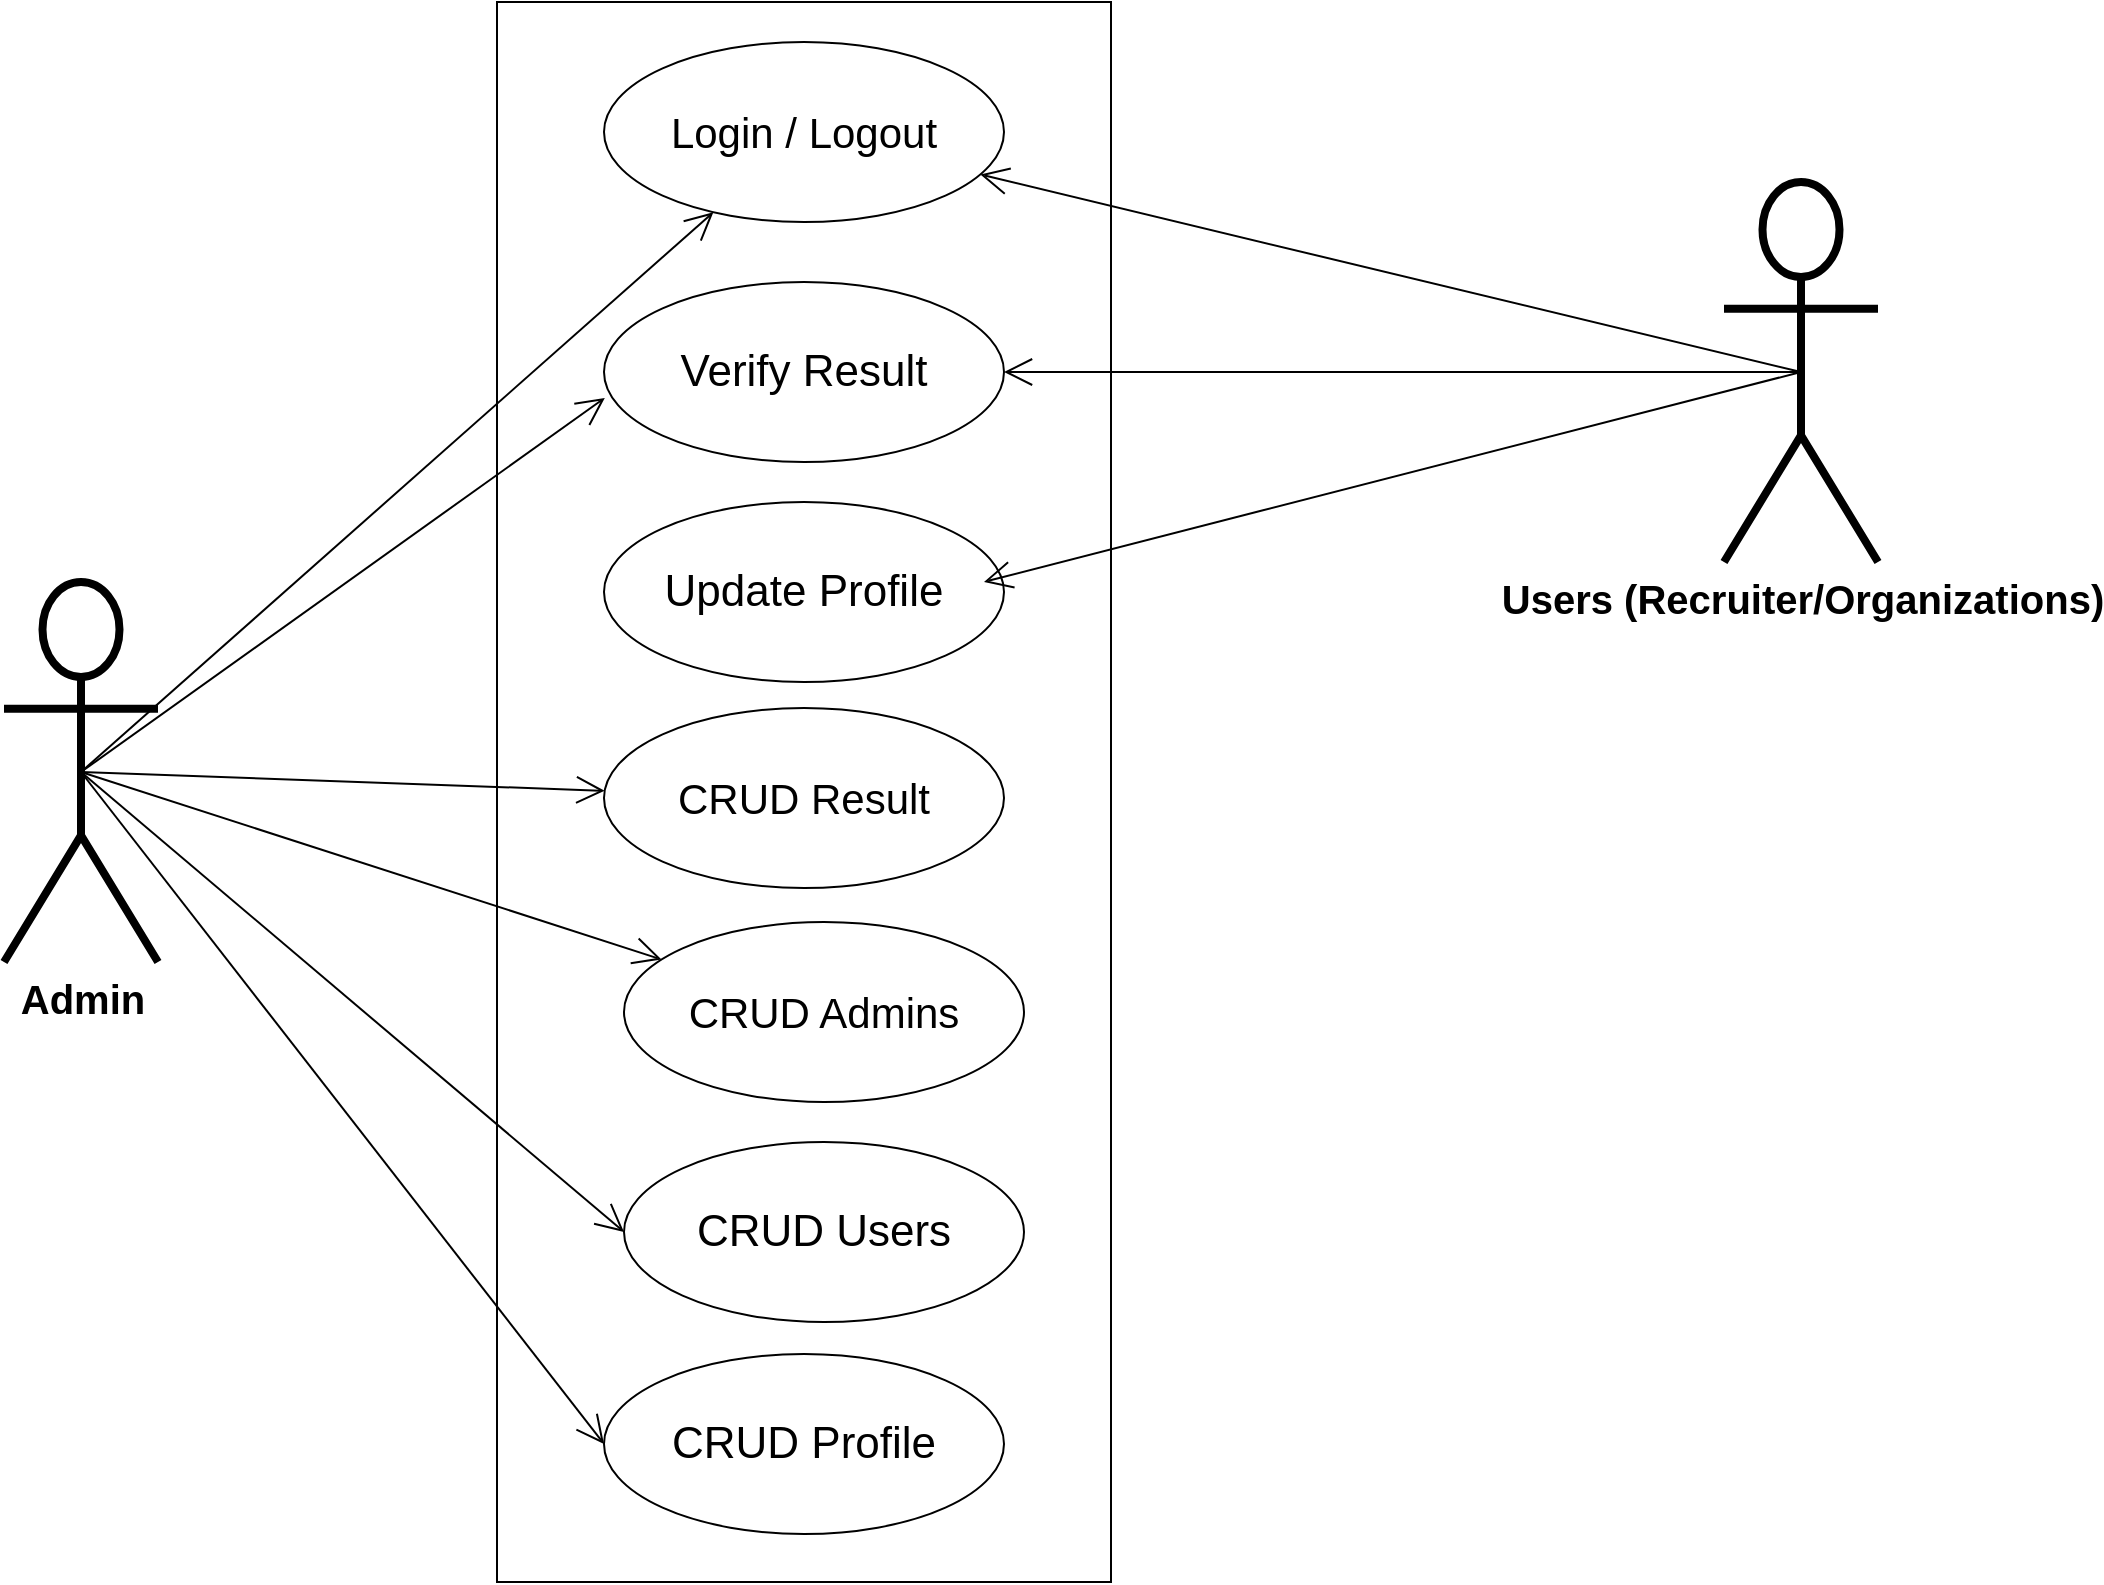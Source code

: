 <mxfile version="13.9.9" type="device"><diagram name="Page-1" id="e7e014a7-5840-1c2e-5031-d8a46d1fe8dd"><mxGraphModel dx="961" dy="1215" grid="1" gridSize="10" guides="1" tooltips="1" connect="1" arrows="1" fold="1" page="1" pageScale="1" pageWidth="1169" pageHeight="826" background="#ffffff" math="0" shadow="0"><root><mxCell id="0"/><mxCell id="1" parent="0"/><mxCell id="Z_jNvDClnr_WPML_4qG5-42" value="" style="rounded=0;whiteSpace=wrap;html=1;" parent="1" vertex="1"><mxGeometry x="1546.5" y="20" width="307" height="790" as="geometry"/></mxCell><mxCell id="Z_jNvDClnr_WPML_4qG5-41" value="&lt;font size=&quot;1&quot;&gt;&lt;b style=&quot;font-size: 20px&quot;&gt;Admin&lt;/b&gt;&lt;/font&gt;" style="shape=umlActor;verticalLabelPosition=bottom;verticalAlign=top;html=1;strokeWidth=4;" parent="1" vertex="1"><mxGeometry x="1300" y="310" width="77" height="190" as="geometry"/></mxCell><mxCell id="Z_jNvDClnr_WPML_4qG5-43" value="&lt;font style=&quot;font-size: 21px&quot;&gt;Login / Logout&lt;/font&gt;" style="ellipse;whiteSpace=wrap;html=1;" parent="1" vertex="1"><mxGeometry x="1600" y="40" width="200" height="90" as="geometry"/></mxCell><mxCell id="Z_jNvDClnr_WPML_4qG5-46" value="&lt;span style=&quot;font-size: 20px&quot;&gt;&lt;b&gt;Users (Recruiter/Organizations)&lt;/b&gt;&lt;/span&gt;" style="shape=umlActor;verticalLabelPosition=bottom;verticalAlign=top;html=1;strokeWidth=4;" parent="1" vertex="1"><mxGeometry x="2160" y="110" width="77" height="190" as="geometry"/></mxCell><mxCell id="Z_jNvDClnr_WPML_4qG5-47" value="&lt;font style=&quot;font-size: 21px&quot;&gt;CRUD Result&lt;/font&gt;" style="ellipse;whiteSpace=wrap;html=1;" parent="1" vertex="1"><mxGeometry x="1600" y="373" width="200" height="90" as="geometry"/></mxCell><mxCell id="Z_jNvDClnr_WPML_4qG5-48" value="&lt;font style=&quot;font-size: 22px&quot;&gt;Verify Result&lt;/font&gt;" style="ellipse;whiteSpace=wrap;html=1;" parent="1" vertex="1"><mxGeometry x="1600" y="160" width="200" height="90" as="geometry"/></mxCell><mxCell id="Z_jNvDClnr_WPML_4qG5-49" value="&lt;span style=&quot;font-size: 22px&quot;&gt;CRUD Profile&lt;/span&gt;" style="ellipse;whiteSpace=wrap;html=1;" parent="1" vertex="1"><mxGeometry x="1600" y="696" width="200" height="90" as="geometry"/></mxCell><mxCell id="Z_jNvDClnr_WPML_4qG5-50" value="&lt;span style=&quot;font-size: 21px&quot;&gt;CRUD Admins&lt;/span&gt;" style="ellipse;whiteSpace=wrap;html=1;" parent="1" vertex="1"><mxGeometry x="1610" y="480" width="200" height="90" as="geometry"/></mxCell><mxCell id="Z_jNvDClnr_WPML_4qG5-53" value="" style="endArrow=open;endFill=1;endSize=12;html=1;exitX=0.5;exitY=0.5;exitDx=0;exitDy=0;exitPerimeter=0;" parent="1" source="Z_jNvDClnr_WPML_4qG5-41" target="Z_jNvDClnr_WPML_4qG5-43" edge="1"><mxGeometry width="160" relative="1" as="geometry"><mxPoint x="1590" y="400" as="sourcePoint"/><mxPoint x="1750" y="400" as="targetPoint"/></mxGeometry></mxCell><mxCell id="Z_jNvDClnr_WPML_4qG5-55" value="" style="endArrow=open;endFill=1;endSize=12;html=1;exitX=0.5;exitY=0.5;exitDx=0;exitDy=0;exitPerimeter=0;" parent="1" source="Z_jNvDClnr_WPML_4qG5-41" target="Z_jNvDClnr_WPML_4qG5-47" edge="1"><mxGeometry width="160" relative="1" as="geometry"><mxPoint x="1331.5" y="365" as="sourcePoint"/><mxPoint x="1653.712" y="152.194" as="targetPoint"/></mxGeometry></mxCell><mxCell id="Z_jNvDClnr_WPML_4qG5-56" value="" style="endArrow=open;endFill=1;endSize=12;html=1;exitX=0.5;exitY=0.5;exitDx=0;exitDy=0;exitPerimeter=0;" parent="1" target="Z_jNvDClnr_WPML_4qG5-50" edge="1" source="Z_jNvDClnr_WPML_4qG5-41"><mxGeometry width="160" relative="1" as="geometry"><mxPoint x="1320" y="360" as="sourcePoint"/><mxPoint x="1628.263" y="270.925" as="targetPoint"/></mxGeometry></mxCell><mxCell id="Z_jNvDClnr_WPML_4qG5-57" value="" style="endArrow=open;endFill=1;endSize=12;html=1;entryX=0.002;entryY=0.644;entryDx=0;entryDy=0;entryPerimeter=0;exitX=0.5;exitY=0.5;exitDx=0;exitDy=0;exitPerimeter=0;" parent="1" target="Z_jNvDClnr_WPML_4qG5-48" edge="1" source="Z_jNvDClnr_WPML_4qG5-41"><mxGeometry width="160" relative="1" as="geometry"><mxPoint x="1320" y="360" as="sourcePoint"/><mxPoint x="1610.043" y="366.315" as="targetPoint"/></mxGeometry></mxCell><mxCell id="Z_jNvDClnr_WPML_4qG5-58" value="" style="endArrow=open;endFill=1;endSize=12;html=1;entryX=0;entryY=0.5;entryDx=0;entryDy=0;exitX=0.5;exitY=0.5;exitDx=0;exitDy=0;exitPerimeter=0;" parent="1" source="Z_jNvDClnr_WPML_4qG5-41" target="Z_jNvDClnr_WPML_4qG5-49" edge="1"><mxGeometry width="160" relative="1" as="geometry"><mxPoint x="1420" y="540" as="sourcePoint"/><mxPoint x="1610.4" y="497.96" as="targetPoint"/></mxGeometry></mxCell><mxCell id="Z_jNvDClnr_WPML_4qG5-59" value="" style="endArrow=open;endFill=1;endSize=12;html=1;exitX=0.5;exitY=0.5;exitDx=0;exitDy=0;exitPerimeter=0;" parent="1" source="Z_jNvDClnr_WPML_4qG5-46" target="Z_jNvDClnr_WPML_4qG5-43" edge="1"><mxGeometry width="160" relative="1" as="geometry"><mxPoint x="1331.5" y="365" as="sourcePoint"/><mxPoint x="1610" y="615" as="targetPoint"/></mxGeometry></mxCell><mxCell id="Z_jNvDClnr_WPML_4qG5-60" value="" style="endArrow=open;endFill=1;endSize=12;html=1;exitX=0.5;exitY=0.5;exitDx=0;exitDy=0;exitPerimeter=0;entryX=1;entryY=0.5;entryDx=0;entryDy=0;" parent="1" source="Z_jNvDClnr_WPML_4qG5-46" target="Z_jNvDClnr_WPML_4qG5-48" edge="1"><mxGeometry width="160" relative="1" as="geometry"><mxPoint x="1980" y="390" as="sourcePoint"/><mxPoint x="1762.425" y="153.321" as="targetPoint"/></mxGeometry></mxCell><mxCell id="UVQzdfpX-JM1qRZY-P9x-2" value="&lt;font style=&quot;font-size: 22px&quot;&gt;CRUD Users&lt;/font&gt;" style="ellipse;whiteSpace=wrap;html=1;" parent="1" vertex="1"><mxGeometry x="1610" y="590" width="200" height="90" as="geometry"/></mxCell><mxCell id="UVQzdfpX-JM1qRZY-P9x-4" value="" style="endArrow=open;endFill=1;endSize=12;html=1;exitX=0.5;exitY=0.5;exitDx=0;exitDy=0;exitPerimeter=0;entryX=0;entryY=0.5;entryDx=0;entryDy=0;" parent="1" source="Z_jNvDClnr_WPML_4qG5-41" target="UVQzdfpX-JM1qRZY-P9x-2" edge="1"><mxGeometry width="160" relative="1" as="geometry"><mxPoint x="1330.0" y="370" as="sourcePoint"/><mxPoint x="1610.031" y="366.127" as="targetPoint"/></mxGeometry></mxCell><mxCell id="UVQzdfpX-JM1qRZY-P9x-5" value="&lt;span style=&quot;font-size: 22px&quot;&gt;Update Profile&lt;/span&gt;" style="ellipse;whiteSpace=wrap;html=1;" parent="1" vertex="1"><mxGeometry x="1600" y="270" width="200" height="90" as="geometry"/></mxCell><mxCell id="UVQzdfpX-JM1qRZY-P9x-6" value="" style="endArrow=open;endFill=1;endSize=12;html=1;entryX=0.95;entryY=0.444;entryDx=0;entryDy=0;entryPerimeter=0;exitX=0.5;exitY=0.5;exitDx=0;exitDy=0;exitPerimeter=0;" parent="1" target="UVQzdfpX-JM1qRZY-P9x-5" edge="1" source="Z_jNvDClnr_WPML_4qG5-46"><mxGeometry width="160" relative="1" as="geometry"><mxPoint x="2030" y="340" as="sourcePoint"/><mxPoint x="1900" y="380" as="targetPoint"/></mxGeometry></mxCell></root></mxGraphModel></diagram></mxfile>